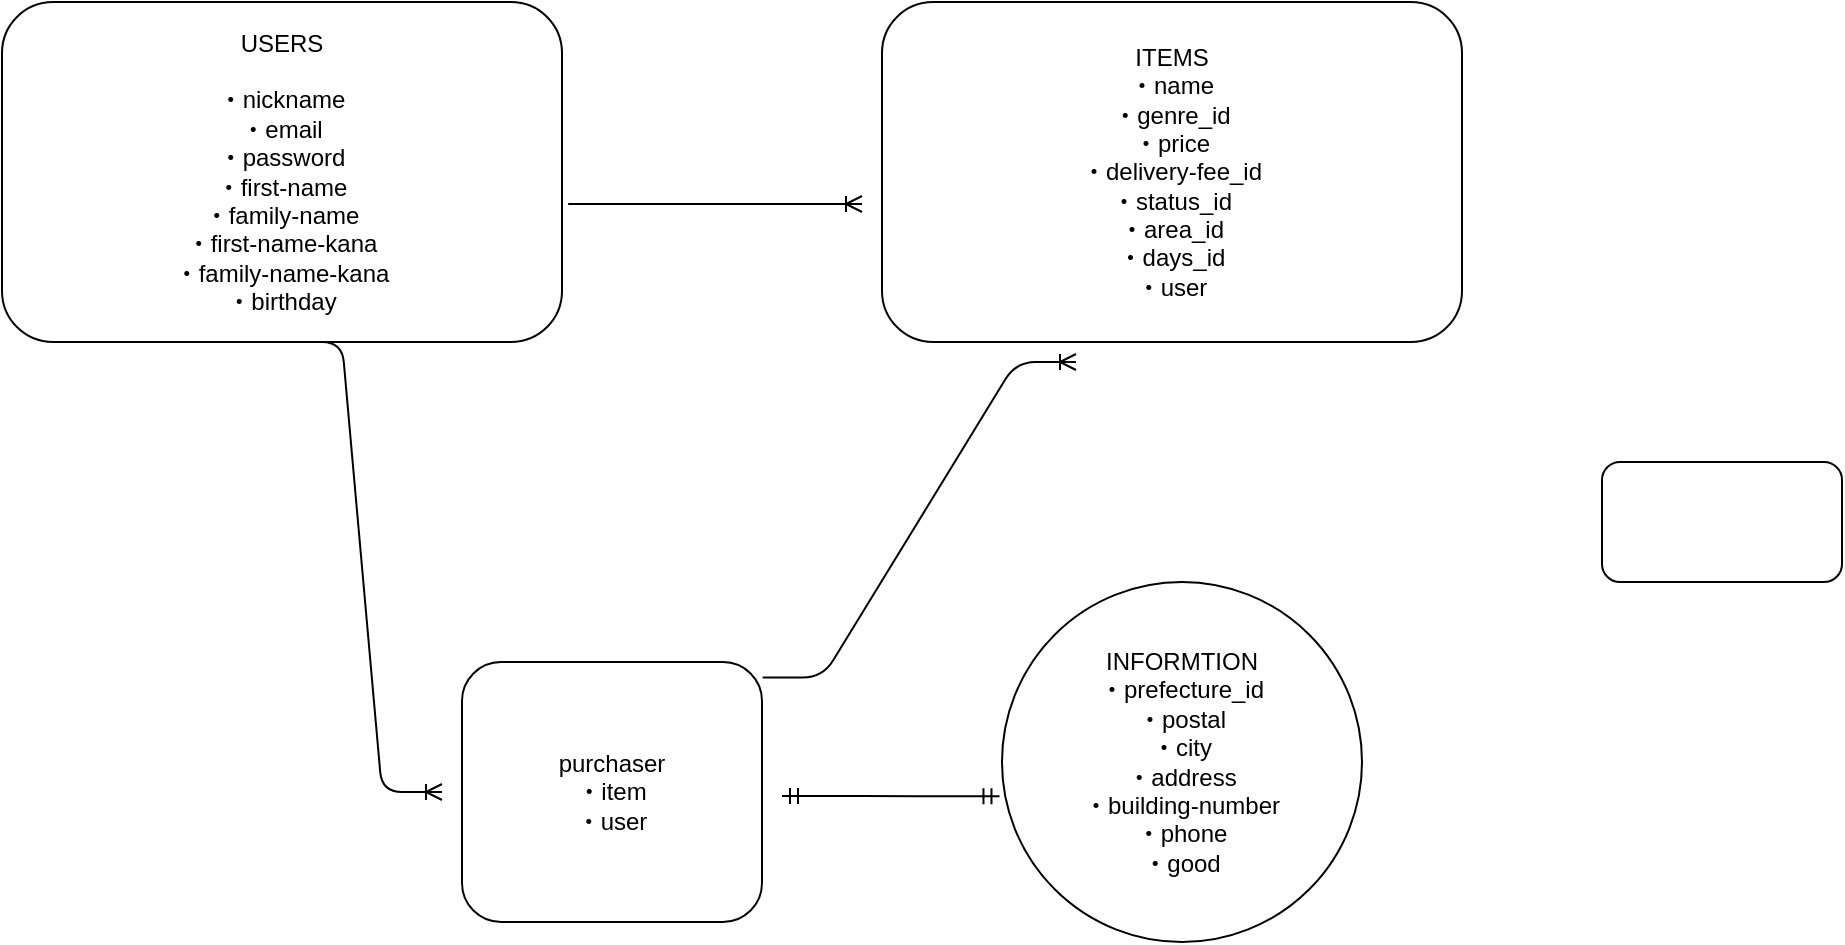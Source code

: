 <mxfile version="13.7.2" type="github">
  <diagram id="AoNem2AF0D_MYnbLqUQu" name="Page-1">
    <mxGraphModel dx="1186" dy="614" grid="1" gridSize="10" guides="1" tooltips="1" connect="1" arrows="1" fold="1" page="1" pageScale="1" pageWidth="827" pageHeight="1169" math="0" shadow="0">
      <root>
        <mxCell id="0" />
        <mxCell id="1" parent="0" />
        <mxCell id="hVk_ws01pRZrgxQy3n6z-1" value="ITEMS&lt;br&gt;・name&lt;br&gt;・genre_id&lt;br&gt;・price&lt;br&gt;・delivery-fee_id&lt;br&gt;・status_id&lt;br&gt;・area_id&lt;br&gt;・days_id&lt;br&gt;・user" style="rounded=1;whiteSpace=wrap;html=1;" parent="1" vertex="1">
          <mxGeometry x="530" y="60" width="290" height="170" as="geometry" />
        </mxCell>
        <mxCell id="hVk_ws01pRZrgxQy3n6z-2" value="USERS&lt;br&gt;&lt;br&gt;・nickname&lt;br&gt;・email&lt;br&gt;・password&lt;br&gt;・first-name&lt;br&gt;・family-name&lt;br&gt;・first-name-kana&lt;br&gt;・family-name-kana&lt;br&gt;・birthday" style="rounded=1;whiteSpace=wrap;html=1;" parent="1" vertex="1">
          <mxGeometry x="90" y="60" width="280" height="170" as="geometry" />
        </mxCell>
        <mxCell id="hVk_ws01pRZrgxQy3n6z-3" value="INFORMTION&lt;br&gt;・prefecture_id&lt;br&gt;・postal&lt;br&gt;・city&lt;br&gt;・address&lt;br&gt;・building-number&lt;br&gt;・phone&lt;br&gt;・good" style="ellipse;whiteSpace=wrap;html=1;aspect=fixed;" parent="1" vertex="1">
          <mxGeometry x="590" y="350" width="180" height="180" as="geometry" />
        </mxCell>
        <mxCell id="hVk_ws01pRZrgxQy3n6z-6" value="purchaser&lt;br&gt;・item&lt;br&gt;・user" style="rounded=1;whiteSpace=wrap;html=1;" parent="1" vertex="1">
          <mxGeometry x="320" y="390" width="150" height="130" as="geometry" />
        </mxCell>
        <mxCell id="hVk_ws01pRZrgxQy3n6z-11" value="" style="edgeStyle=entityRelationEdgeStyle;fontSize=12;html=1;endArrow=ERoneToMany;exitX=1.011;exitY=0.594;exitDx=0;exitDy=0;exitPerimeter=0;" parent="1" source="hVk_ws01pRZrgxQy3n6z-2" edge="1">
          <mxGeometry width="100" height="100" relative="1" as="geometry">
            <mxPoint x="390" y="195" as="sourcePoint" />
            <mxPoint x="520" y="161" as="targetPoint" />
          </mxGeometry>
        </mxCell>
        <mxCell id="hVk_ws01pRZrgxQy3n6z-12" value="" style="edgeStyle=entityRelationEdgeStyle;fontSize=12;html=1;endArrow=ERmandOne;startArrow=ERmandOne;entryX=-0.007;entryY=0.595;entryDx=0;entryDy=0;entryPerimeter=0;" parent="1" target="hVk_ws01pRZrgxQy3n6z-3" edge="1">
          <mxGeometry width="100" height="100" relative="1" as="geometry">
            <mxPoint x="480" y="457" as="sourcePoint" />
            <mxPoint x="570" y="360" as="targetPoint" />
          </mxGeometry>
        </mxCell>
        <mxCell id="hVk_ws01pRZrgxQy3n6z-13" value="" style="edgeStyle=entityRelationEdgeStyle;fontSize=12;html=1;endArrow=ERoneToMany;exitX=0.5;exitY=1;exitDx=0;exitDy=0;" parent="1" source="hVk_ws01pRZrgxQy3n6z-2" edge="1">
          <mxGeometry width="100" height="100" relative="1" as="geometry">
            <mxPoint x="220" y="330" as="sourcePoint" />
            <mxPoint x="310" y="455" as="targetPoint" />
          </mxGeometry>
        </mxCell>
        <mxCell id="O4eOR0pT4zCqjQMqQ8AL-1" value="" style="edgeStyle=entityRelationEdgeStyle;fontSize=12;html=1;endArrow=ERoneToMany;exitX=1.002;exitY=0.06;exitDx=0;exitDy=0;exitPerimeter=0;" parent="1" source="hVk_ws01pRZrgxQy3n6z-6" edge="1">
          <mxGeometry width="100" height="100" relative="1" as="geometry">
            <mxPoint x="480" y="280" as="sourcePoint" />
            <mxPoint x="627" y="240" as="targetPoint" />
          </mxGeometry>
        </mxCell>
        <mxCell id="2E7vlsA6IlPS6bG4hLhl-1" value="" style="rounded=1;whiteSpace=wrap;html=1;" vertex="1" parent="1">
          <mxGeometry x="890" y="290" width="120" height="60" as="geometry" />
        </mxCell>
      </root>
    </mxGraphModel>
  </diagram>
</mxfile>
